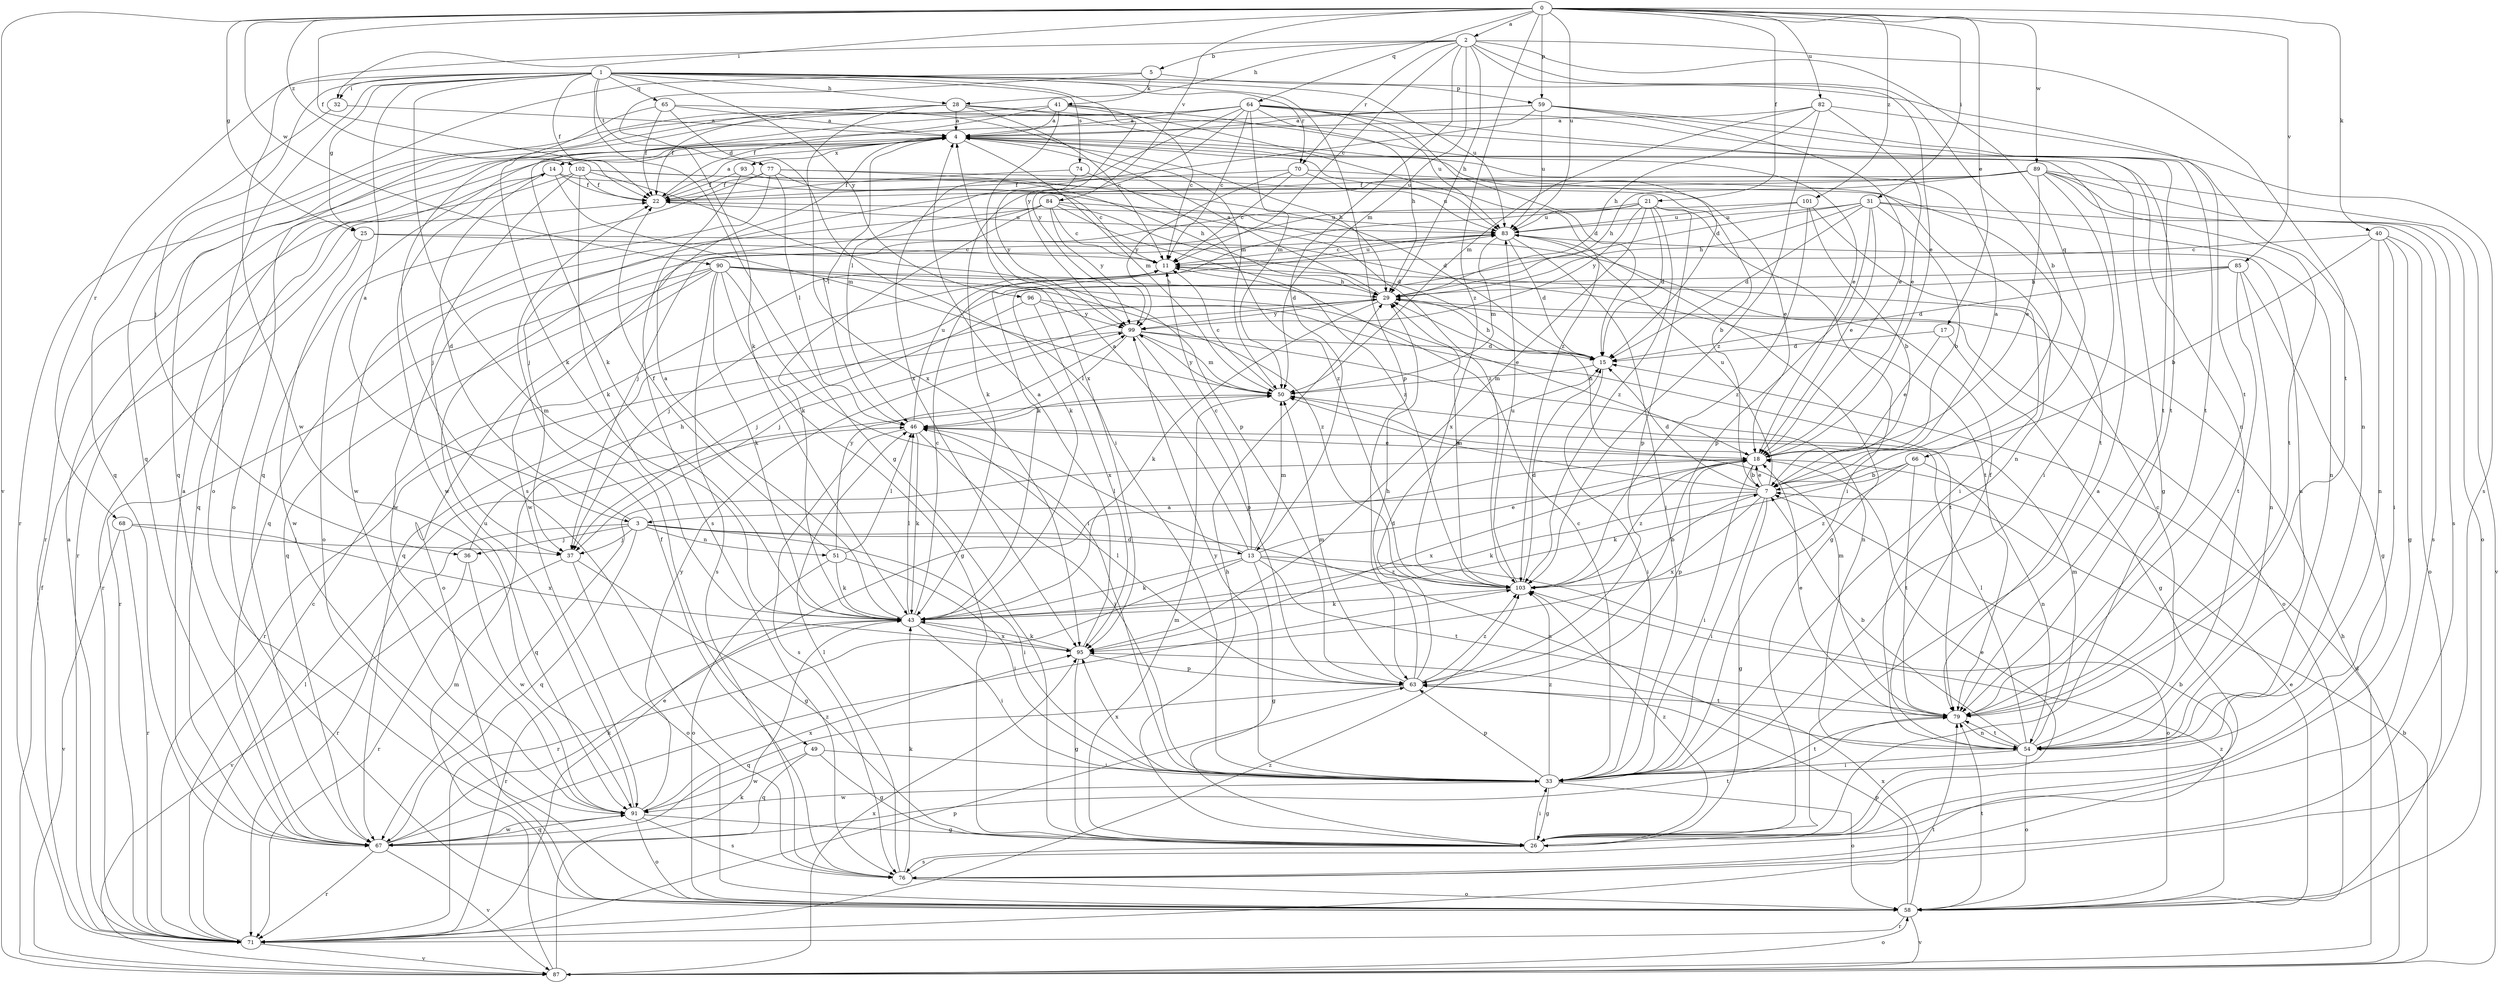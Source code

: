strict digraph  {
0;
1;
2;
3;
4;
5;
7;
11;
13;
14;
15;
17;
18;
21;
22;
25;
26;
28;
29;
31;
32;
33;
36;
37;
40;
41;
43;
46;
49;
50;
51;
54;
58;
59;
63;
64;
65;
66;
67;
68;
70;
71;
74;
76;
77;
79;
82;
83;
84;
85;
87;
89;
90;
91;
93;
95;
96;
99;
101;
102;
103;
0 -> 2  [label=a];
0 -> 17  [label=e];
0 -> 21  [label=f];
0 -> 22  [label=f];
0 -> 25  [label=g];
0 -> 31  [label=i];
0 -> 32  [label=i];
0 -> 40  [label=k];
0 -> 59  [label=p];
0 -> 64  [label=q];
0 -> 82  [label=u];
0 -> 83  [label=u];
0 -> 84  [label=v];
0 -> 85  [label=v];
0 -> 87  [label=v];
0 -> 89  [label=w];
0 -> 90  [label=w];
0 -> 101  [label=z];
0 -> 102  [label=z];
0 -> 103  [label=z];
1 -> 3  [label=a];
1 -> 22  [label=f];
1 -> 25  [label=g];
1 -> 26  [label=g];
1 -> 28  [label=h];
1 -> 32  [label=i];
1 -> 36  [label=j];
1 -> 49  [label=m];
1 -> 58  [label=o];
1 -> 59  [label=p];
1 -> 63  [label=p];
1 -> 65  [label=q];
1 -> 68  [label=r];
1 -> 70  [label=r];
1 -> 74  [label=s];
1 -> 77  [label=t];
1 -> 83  [label=u];
1 -> 96  [label=y];
1 -> 99  [label=y];
2 -> 5  [label=b];
2 -> 7  [label=b];
2 -> 11  [label=c];
2 -> 13  [label=d];
2 -> 18  [label=e];
2 -> 28  [label=h];
2 -> 29  [label=h];
2 -> 50  [label=m];
2 -> 66  [label=q];
2 -> 70  [label=r];
2 -> 79  [label=t];
2 -> 91  [label=w];
3 -> 13  [label=d];
3 -> 14  [label=d];
3 -> 33  [label=i];
3 -> 36  [label=j];
3 -> 37  [label=j];
3 -> 51  [label=n];
3 -> 54  [label=n];
3 -> 67  [label=q];
3 -> 71  [label=r];
4 -> 14  [label=d];
4 -> 26  [label=g];
4 -> 29  [label=h];
4 -> 46  [label=l];
4 -> 50  [label=m];
4 -> 71  [label=r];
4 -> 83  [label=u];
4 -> 93  [label=x];
5 -> 41  [label=k];
5 -> 43  [label=k];
5 -> 67  [label=q];
5 -> 79  [label=t];
7 -> 3  [label=a];
7 -> 4  [label=a];
7 -> 15  [label=d];
7 -> 18  [label=e];
7 -> 26  [label=g];
7 -> 33  [label=i];
7 -> 43  [label=k];
7 -> 50  [label=m];
7 -> 83  [label=u];
7 -> 95  [label=x];
11 -> 29  [label=h];
11 -> 37  [label=j];
11 -> 83  [label=u];
13 -> 4  [label=a];
13 -> 11  [label=c];
13 -> 18  [label=e];
13 -> 26  [label=g];
13 -> 43  [label=k];
13 -> 46  [label=l];
13 -> 50  [label=m];
13 -> 58  [label=o];
13 -> 71  [label=r];
13 -> 79  [label=t];
13 -> 103  [label=z];
14 -> 22  [label=f];
14 -> 50  [label=m];
14 -> 67  [label=q];
14 -> 91  [label=w];
14 -> 103  [label=z];
15 -> 29  [label=h];
15 -> 33  [label=i];
15 -> 50  [label=m];
17 -> 15  [label=d];
17 -> 18  [label=e];
17 -> 26  [label=g];
18 -> 7  [label=b];
18 -> 29  [label=h];
18 -> 33  [label=i];
18 -> 63  [label=p];
18 -> 67  [label=q];
18 -> 95  [label=x];
18 -> 103  [label=z];
21 -> 15  [label=d];
21 -> 33  [label=i];
21 -> 43  [label=k];
21 -> 63  [label=p];
21 -> 83  [label=u];
21 -> 91  [label=w];
21 -> 95  [label=x];
21 -> 99  [label=y];
21 -> 103  [label=z];
22 -> 4  [label=a];
22 -> 83  [label=u];
25 -> 11  [label=c];
25 -> 71  [label=r];
25 -> 79  [label=t];
25 -> 91  [label=w];
26 -> 4  [label=a];
26 -> 18  [label=e];
26 -> 29  [label=h];
26 -> 33  [label=i];
26 -> 50  [label=m];
26 -> 76  [label=s];
26 -> 103  [label=z];
28 -> 4  [label=a];
28 -> 11  [label=c];
28 -> 15  [label=d];
28 -> 22  [label=f];
28 -> 43  [label=k];
28 -> 79  [label=t];
28 -> 95  [label=x];
29 -> 4  [label=a];
29 -> 37  [label=j];
29 -> 43  [label=k];
29 -> 58  [label=o];
29 -> 99  [label=y];
31 -> 7  [label=b];
31 -> 15  [label=d];
31 -> 18  [label=e];
31 -> 29  [label=h];
31 -> 43  [label=k];
31 -> 54  [label=n];
31 -> 63  [label=p];
31 -> 76  [label=s];
31 -> 83  [label=u];
32 -> 4  [label=a];
32 -> 67  [label=q];
33 -> 11  [label=c];
33 -> 26  [label=g];
33 -> 58  [label=o];
33 -> 63  [label=p];
33 -> 79  [label=t];
33 -> 91  [label=w];
33 -> 95  [label=x];
33 -> 99  [label=y];
33 -> 103  [label=z];
36 -> 29  [label=h];
36 -> 87  [label=v];
36 -> 91  [label=w];
37 -> 26  [label=g];
37 -> 58  [label=o];
37 -> 71  [label=r];
40 -> 7  [label=b];
40 -> 11  [label=c];
40 -> 26  [label=g];
40 -> 33  [label=i];
40 -> 54  [label=n];
40 -> 58  [label=o];
41 -> 4  [label=a];
41 -> 11  [label=c];
41 -> 18  [label=e];
41 -> 22  [label=f];
41 -> 67  [label=q];
41 -> 95  [label=x];
41 -> 103  [label=z];
43 -> 4  [label=a];
43 -> 11  [label=c];
43 -> 33  [label=i];
43 -> 46  [label=l];
43 -> 71  [label=r];
43 -> 95  [label=x];
46 -> 18  [label=e];
46 -> 33  [label=i];
46 -> 43  [label=k];
46 -> 76  [label=s];
46 -> 83  [label=u];
49 -> 26  [label=g];
49 -> 33  [label=i];
49 -> 67  [label=q];
49 -> 91  [label=w];
50 -> 11  [label=c];
50 -> 46  [label=l];
50 -> 99  [label=y];
51 -> 22  [label=f];
51 -> 33  [label=i];
51 -> 43  [label=k];
51 -> 46  [label=l];
51 -> 58  [label=o];
51 -> 99  [label=y];
54 -> 7  [label=b];
54 -> 11  [label=c];
54 -> 22  [label=f];
54 -> 33  [label=i];
54 -> 46  [label=l];
54 -> 50  [label=m];
54 -> 58  [label=o];
54 -> 79  [label=t];
54 -> 83  [label=u];
58 -> 18  [label=e];
58 -> 63  [label=p];
58 -> 71  [label=r];
58 -> 79  [label=t];
58 -> 87  [label=v];
58 -> 95  [label=x];
58 -> 103  [label=z];
59 -> 4  [label=a];
59 -> 18  [label=e];
59 -> 46  [label=l];
59 -> 54  [label=n];
59 -> 67  [label=q];
59 -> 79  [label=t];
59 -> 83  [label=u];
63 -> 15  [label=d];
63 -> 29  [label=h];
63 -> 46  [label=l];
63 -> 50  [label=m];
63 -> 67  [label=q];
63 -> 79  [label=t];
63 -> 103  [label=z];
64 -> 4  [label=a];
64 -> 11  [label=c];
64 -> 15  [label=d];
64 -> 29  [label=h];
64 -> 43  [label=k];
64 -> 50  [label=m];
64 -> 54  [label=n];
64 -> 58  [label=o];
64 -> 71  [label=r];
64 -> 79  [label=t];
64 -> 83  [label=u];
64 -> 95  [label=x];
64 -> 99  [label=y];
65 -> 4  [label=a];
65 -> 22  [label=f];
65 -> 33  [label=i];
65 -> 50  [label=m];
65 -> 76  [label=s];
66 -> 7  [label=b];
66 -> 43  [label=k];
66 -> 54  [label=n];
66 -> 79  [label=t];
66 -> 103  [label=z];
67 -> 4  [label=a];
67 -> 43  [label=k];
67 -> 71  [label=r];
67 -> 79  [label=t];
67 -> 87  [label=v];
67 -> 91  [label=w];
67 -> 103  [label=z];
68 -> 37  [label=j];
68 -> 71  [label=r];
68 -> 87  [label=v];
68 -> 95  [label=x];
70 -> 11  [label=c];
70 -> 18  [label=e];
70 -> 22  [label=f];
70 -> 83  [label=u];
70 -> 99  [label=y];
71 -> 4  [label=a];
71 -> 11  [label=c];
71 -> 18  [label=e];
71 -> 46  [label=l];
71 -> 63  [label=p];
71 -> 79  [label=t];
71 -> 87  [label=v];
71 -> 103  [label=z];
74 -> 22  [label=f];
74 -> 99  [label=y];
74 -> 103  [label=z];
76 -> 7  [label=b];
76 -> 22  [label=f];
76 -> 43  [label=k];
76 -> 46  [label=l];
76 -> 58  [label=o];
77 -> 11  [label=c];
77 -> 15  [label=d];
77 -> 22  [label=f];
77 -> 46  [label=l];
77 -> 54  [label=n];
77 -> 58  [label=o];
77 -> 91  [label=w];
79 -> 18  [label=e];
79 -> 50  [label=m];
79 -> 54  [label=n];
82 -> 4  [label=a];
82 -> 18  [label=e];
82 -> 29  [label=h];
82 -> 50  [label=m];
82 -> 76  [label=s];
82 -> 103  [label=z];
83 -> 11  [label=c];
83 -> 15  [label=d];
83 -> 26  [label=g];
83 -> 33  [label=i];
83 -> 50  [label=m];
84 -> 11  [label=c];
84 -> 15  [label=d];
84 -> 43  [label=k];
84 -> 67  [label=q];
84 -> 83  [label=u];
84 -> 91  [label=w];
84 -> 99  [label=y];
84 -> 103  [label=z];
85 -> 15  [label=d];
85 -> 26  [label=g];
85 -> 29  [label=h];
85 -> 54  [label=n];
85 -> 67  [label=q];
85 -> 79  [label=t];
87 -> 7  [label=b];
87 -> 15  [label=d];
87 -> 22  [label=f];
87 -> 29  [label=h];
87 -> 43  [label=k];
87 -> 50  [label=m];
87 -> 58  [label=o];
87 -> 95  [label=x];
89 -> 18  [label=e];
89 -> 22  [label=f];
89 -> 29  [label=h];
89 -> 33  [label=i];
89 -> 37  [label=j];
89 -> 43  [label=k];
89 -> 58  [label=o];
89 -> 76  [label=s];
89 -> 79  [label=t];
89 -> 87  [label=v];
90 -> 18  [label=e];
90 -> 26  [label=g];
90 -> 29  [label=h];
90 -> 33  [label=i];
90 -> 43  [label=k];
90 -> 58  [label=o];
90 -> 67  [label=q];
90 -> 71  [label=r];
90 -> 76  [label=s];
90 -> 103  [label=z];
91 -> 26  [label=g];
91 -> 58  [label=o];
91 -> 67  [label=q];
91 -> 76  [label=s];
91 -> 83  [label=u];
91 -> 95  [label=x];
91 -> 99  [label=y];
93 -> 22  [label=f];
93 -> 29  [label=h];
93 -> 76  [label=s];
95 -> 4  [label=a];
95 -> 26  [label=g];
95 -> 43  [label=k];
95 -> 63  [label=p];
96 -> 37  [label=j];
96 -> 79  [label=t];
96 -> 95  [label=x];
96 -> 99  [label=y];
99 -> 15  [label=d];
99 -> 46  [label=l];
99 -> 50  [label=m];
99 -> 54  [label=n];
99 -> 63  [label=p];
99 -> 71  [label=r];
101 -> 7  [label=b];
101 -> 33  [label=i];
101 -> 37  [label=j];
101 -> 83  [label=u];
101 -> 103  [label=z];
102 -> 7  [label=b];
102 -> 22  [label=f];
102 -> 37  [label=j];
102 -> 43  [label=k];
102 -> 63  [label=p];
102 -> 71  [label=r];
102 -> 79  [label=t];
103 -> 7  [label=b];
103 -> 15  [label=d];
103 -> 29  [label=h];
103 -> 43  [label=k];
103 -> 83  [label=u];
}
